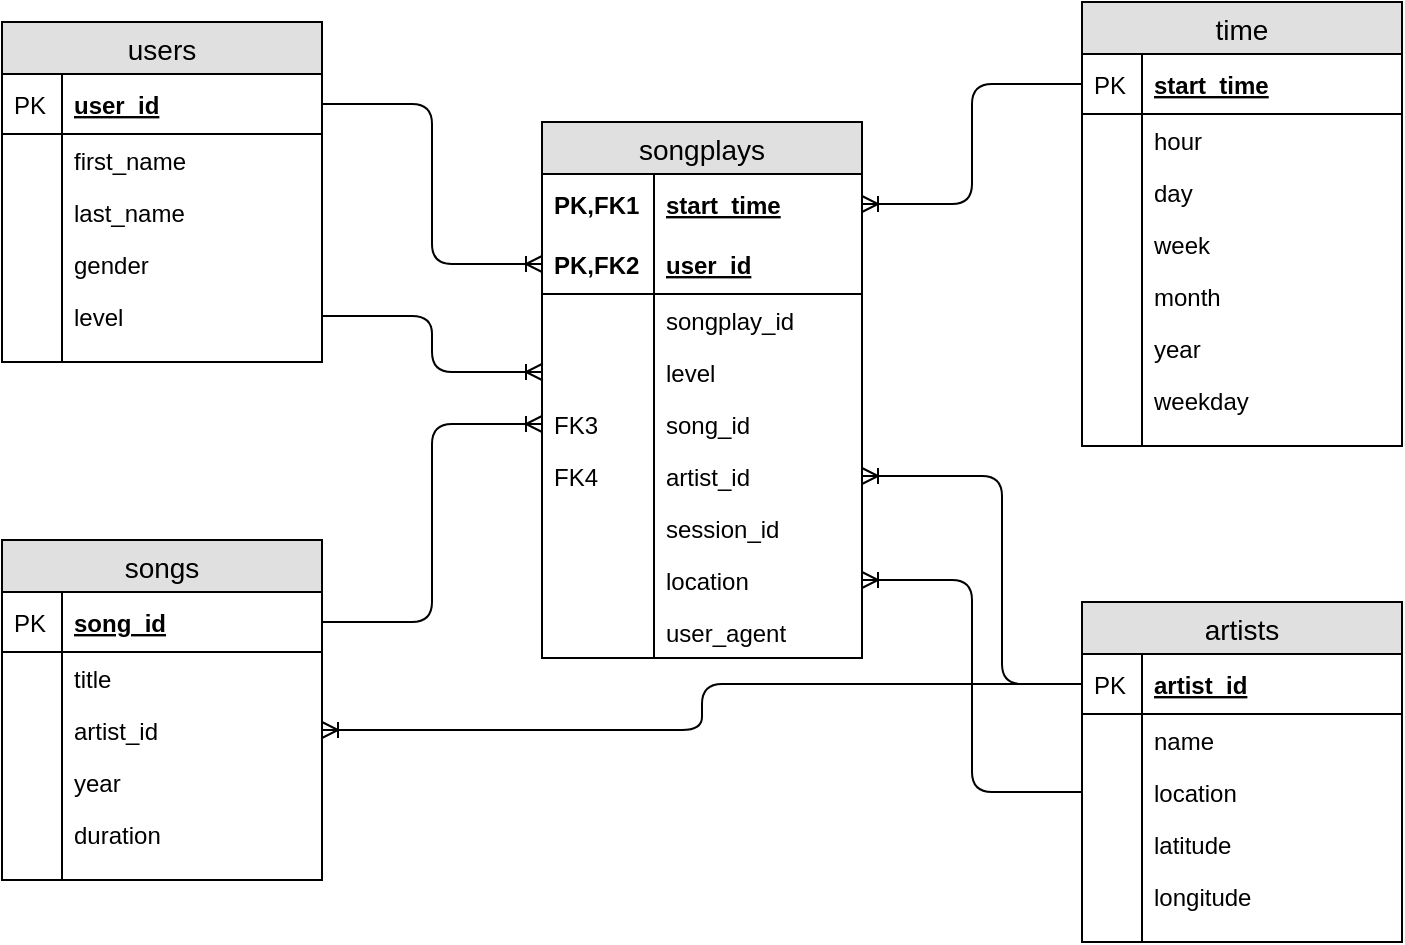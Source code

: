 <mxfile version="12.2.2" type="device" pages="1"><diagram id="DF0KipfVGQcGZFIaSohk" name="Seite-1"><mxGraphModel dx="1092" dy="747" grid="1" gridSize="10" guides="1" tooltips="1" connect="1" arrows="1" fold="1" page="1" pageScale="1" pageWidth="827" pageHeight="1169" math="0" shadow="0"><root><mxCell id="0"/><mxCell id="1" parent="0"/><mxCell id="Uy_RhADuYjhz14zbaXmk-1" value="songplays" style="swimlane;fontStyle=0;childLayout=stackLayout;horizontal=1;startSize=26;fillColor=#e0e0e0;horizontalStack=0;resizeParent=1;resizeParentMax=0;resizeLast=0;collapsible=1;marginBottom=0;swimlaneFillColor=#ffffff;align=center;fontSize=14;" parent="1" vertex="1"><mxGeometry x="340" y="290" width="160" height="268" as="geometry"/></mxCell><mxCell id="Uy_RhADuYjhz14zbaXmk-4" value="start_time" style="shape=partialRectangle;top=0;left=0;right=0;bottom=1;align=left;verticalAlign=middle;fillColor=none;spacingLeft=60;spacingRight=4;overflow=hidden;rotatable=0;points=[[0,0.5],[1,0.5]];portConstraint=eastwest;dropTarget=0;fontStyle=5;fontSize=12;strokeColor=none;" parent="Uy_RhADuYjhz14zbaXmk-1" vertex="1"><mxGeometry y="26" width="160" height="30" as="geometry"/></mxCell><mxCell id="Uy_RhADuYjhz14zbaXmk-5" value="PK,FK1" style="shape=partialRectangle;fontStyle=1;top=0;left=0;bottom=0;fillColor=none;align=left;verticalAlign=middle;spacingLeft=4;spacingRight=4;overflow=hidden;rotatable=0;points=[];portConstraint=eastwest;part=1;fontSize=12;" parent="Uy_RhADuYjhz14zbaXmk-4" vertex="1" connectable="0"><mxGeometry width="56" height="30" as="geometry"/></mxCell><mxCell id="Omve-B3wfUNVsSlNrdhC-1" value="user_id" style="shape=partialRectangle;top=0;left=0;right=0;bottom=1;align=left;verticalAlign=middle;fillColor=none;spacingLeft=60;spacingRight=4;overflow=hidden;rotatable=0;points=[[0,0.5],[1,0.5]];portConstraint=eastwest;dropTarget=0;fontStyle=5;fontSize=12;strokeColor=#000000;" parent="Uy_RhADuYjhz14zbaXmk-1" vertex="1"><mxGeometry y="56" width="160" height="30" as="geometry"/></mxCell><mxCell id="Omve-B3wfUNVsSlNrdhC-2" value="PK,FK2" style="shape=partialRectangle;fontStyle=1;top=0;left=0;bottom=0;fillColor=none;align=left;verticalAlign=middle;spacingLeft=4;spacingRight=4;overflow=hidden;rotatable=0;points=[];portConstraint=eastwest;part=1;fontSize=12;" parent="Omve-B3wfUNVsSlNrdhC-1" vertex="1" connectable="0"><mxGeometry width="56" height="30" as="geometry"/></mxCell><mxCell id="Uy_RhADuYjhz14zbaXmk-6" value="songplay_id" style="shape=partialRectangle;top=0;left=0;right=0;bottom=0;align=left;verticalAlign=top;fillColor=none;spacingLeft=60;spacingRight=4;overflow=hidden;rotatable=0;points=[[0,0.5],[1,0.5]];portConstraint=eastwest;dropTarget=0;fontSize=12;" parent="Uy_RhADuYjhz14zbaXmk-1" vertex="1"><mxGeometry y="86" width="160" height="26" as="geometry"/></mxCell><mxCell id="Uy_RhADuYjhz14zbaXmk-7" value="" style="shape=partialRectangle;top=0;left=0;bottom=0;fillColor=none;align=left;verticalAlign=top;spacingLeft=4;spacingRight=4;overflow=hidden;rotatable=0;points=[];portConstraint=eastwest;part=1;fontSize=12;" parent="Uy_RhADuYjhz14zbaXmk-6" vertex="1" connectable="0"><mxGeometry width="56" height="26" as="geometry"/></mxCell><mxCell id="Uy_RhADuYjhz14zbaXmk-12" value="level" style="shape=partialRectangle;top=0;left=0;right=0;bottom=0;align=left;verticalAlign=top;fillColor=none;spacingLeft=60;spacingRight=4;overflow=hidden;rotatable=0;points=[[0,0.5],[1,0.5]];portConstraint=eastwest;dropTarget=0;fontSize=12;" parent="Uy_RhADuYjhz14zbaXmk-1" vertex="1"><mxGeometry y="112" width="160" height="26" as="geometry"/></mxCell><mxCell id="Uy_RhADuYjhz14zbaXmk-13" value="" style="shape=partialRectangle;top=0;left=0;bottom=0;fillColor=none;align=left;verticalAlign=top;spacingLeft=4;spacingRight=4;overflow=hidden;rotatable=0;points=[];portConstraint=eastwest;part=1;fontSize=12;" parent="Uy_RhADuYjhz14zbaXmk-12" vertex="1" connectable="0"><mxGeometry width="56" height="26" as="geometry"/></mxCell><mxCell id="Uy_RhADuYjhz14zbaXmk-14" value="song_id" style="shape=partialRectangle;top=0;left=0;right=0;bottom=0;align=left;verticalAlign=top;fillColor=none;spacingLeft=60;spacingRight=4;overflow=hidden;rotatable=0;points=[[0,0.5],[1,0.5]];portConstraint=eastwest;dropTarget=0;fontSize=12;" parent="Uy_RhADuYjhz14zbaXmk-1" vertex="1"><mxGeometry y="138" width="160" height="26" as="geometry"/></mxCell><mxCell id="Uy_RhADuYjhz14zbaXmk-15" value="FK3" style="shape=partialRectangle;top=0;left=0;bottom=0;fillColor=none;align=left;verticalAlign=top;spacingLeft=4;spacingRight=4;overflow=hidden;rotatable=0;points=[];portConstraint=eastwest;part=1;fontSize=12;" parent="Uy_RhADuYjhz14zbaXmk-14" vertex="1" connectable="0"><mxGeometry width="56" height="26" as="geometry"/></mxCell><mxCell id="Uy_RhADuYjhz14zbaXmk-16" value="artist_id" style="shape=partialRectangle;top=0;left=0;right=0;bottom=0;align=left;verticalAlign=top;fillColor=none;spacingLeft=60;spacingRight=4;overflow=hidden;rotatable=0;points=[[0,0.5],[1,0.5]];portConstraint=eastwest;dropTarget=0;fontSize=12;" parent="Uy_RhADuYjhz14zbaXmk-1" vertex="1"><mxGeometry y="164" width="160" height="26" as="geometry"/></mxCell><mxCell id="Uy_RhADuYjhz14zbaXmk-17" value="FK4" style="shape=partialRectangle;top=0;left=0;bottom=0;fillColor=none;align=left;verticalAlign=top;spacingLeft=4;spacingRight=4;overflow=hidden;rotatable=0;points=[];portConstraint=eastwest;part=1;fontSize=12;" parent="Uy_RhADuYjhz14zbaXmk-16" vertex="1" connectable="0"><mxGeometry width="56" height="26" as="geometry"/></mxCell><mxCell id="Uy_RhADuYjhz14zbaXmk-18" value="session_id" style="shape=partialRectangle;top=0;left=0;right=0;bottom=0;align=left;verticalAlign=top;fillColor=none;spacingLeft=60;spacingRight=4;overflow=hidden;rotatable=0;points=[[0,0.5],[1,0.5]];portConstraint=eastwest;dropTarget=0;fontSize=12;" parent="Uy_RhADuYjhz14zbaXmk-1" vertex="1"><mxGeometry y="190" width="160" height="26" as="geometry"/></mxCell><mxCell id="Uy_RhADuYjhz14zbaXmk-19" value="" style="shape=partialRectangle;top=0;left=0;bottom=0;fillColor=none;align=left;verticalAlign=top;spacingLeft=4;spacingRight=4;overflow=hidden;rotatable=0;points=[];portConstraint=eastwest;part=1;fontSize=12;" parent="Uy_RhADuYjhz14zbaXmk-18" vertex="1" connectable="0"><mxGeometry width="56" height="26" as="geometry"/></mxCell><mxCell id="Uy_RhADuYjhz14zbaXmk-20" value="location" style="shape=partialRectangle;top=0;left=0;right=0;bottom=0;align=left;verticalAlign=top;fillColor=none;spacingLeft=60;spacingRight=4;overflow=hidden;rotatable=0;points=[[0,0.5],[1,0.5]];portConstraint=eastwest;dropTarget=0;fontSize=12;" parent="Uy_RhADuYjhz14zbaXmk-1" vertex="1"><mxGeometry y="216" width="160" height="26" as="geometry"/></mxCell><mxCell id="Uy_RhADuYjhz14zbaXmk-21" value="" style="shape=partialRectangle;top=0;left=0;bottom=0;fillColor=none;align=left;verticalAlign=top;spacingLeft=4;spacingRight=4;overflow=hidden;rotatable=0;points=[];portConstraint=eastwest;part=1;fontSize=12;" parent="Uy_RhADuYjhz14zbaXmk-20" vertex="1" connectable="0"><mxGeometry width="56" height="26" as="geometry"/></mxCell><mxCell id="Uy_RhADuYjhz14zbaXmk-22" value="user_agent" style="shape=partialRectangle;top=0;left=0;right=0;bottom=0;align=left;verticalAlign=top;fillColor=none;spacingLeft=60;spacingRight=4;overflow=hidden;rotatable=0;points=[[0,0.5],[1,0.5]];portConstraint=eastwest;dropTarget=0;fontSize=12;" parent="Uy_RhADuYjhz14zbaXmk-1" vertex="1"><mxGeometry y="242" width="160" height="26" as="geometry"/></mxCell><mxCell id="Uy_RhADuYjhz14zbaXmk-23" value="" style="shape=partialRectangle;top=0;left=0;bottom=0;fillColor=none;align=left;verticalAlign=top;spacingLeft=4;spacingRight=4;overflow=hidden;rotatable=0;points=[];portConstraint=eastwest;part=1;fontSize=12;" parent="Uy_RhADuYjhz14zbaXmk-22" vertex="1" connectable="0"><mxGeometry width="56" height="26" as="geometry"/></mxCell><mxCell id="Uy_RhADuYjhz14zbaXmk-24" value="users" style="swimlane;fontStyle=0;childLayout=stackLayout;horizontal=1;startSize=26;fillColor=#e0e0e0;horizontalStack=0;resizeParent=1;resizeParentMax=0;resizeLast=0;collapsible=1;marginBottom=0;swimlaneFillColor=#ffffff;align=center;fontSize=14;" parent="1" vertex="1"><mxGeometry x="70" y="240" width="160" height="170" as="geometry"/></mxCell><mxCell id="Uy_RhADuYjhz14zbaXmk-25" value="user_id" style="shape=partialRectangle;top=0;left=0;right=0;bottom=1;align=left;verticalAlign=middle;fillColor=none;spacingLeft=34;spacingRight=4;overflow=hidden;rotatable=0;points=[[0,0.5],[1,0.5]];portConstraint=eastwest;dropTarget=0;fontStyle=5;fontSize=12;" parent="Uy_RhADuYjhz14zbaXmk-24" vertex="1"><mxGeometry y="26" width="160" height="30" as="geometry"/></mxCell><mxCell id="Uy_RhADuYjhz14zbaXmk-26" value="PK" style="shape=partialRectangle;top=0;left=0;bottom=0;fillColor=none;align=left;verticalAlign=middle;spacingLeft=4;spacingRight=4;overflow=hidden;rotatable=0;points=[];portConstraint=eastwest;part=1;fontSize=12;" parent="Uy_RhADuYjhz14zbaXmk-25" vertex="1" connectable="0"><mxGeometry width="30" height="30" as="geometry"/></mxCell><mxCell id="Uy_RhADuYjhz14zbaXmk-27" value="first_name" style="shape=partialRectangle;top=0;left=0;right=0;bottom=0;align=left;verticalAlign=top;fillColor=none;spacingLeft=34;spacingRight=4;overflow=hidden;rotatable=0;points=[[0,0.5],[1,0.5]];portConstraint=eastwest;dropTarget=0;fontSize=12;" parent="Uy_RhADuYjhz14zbaXmk-24" vertex="1"><mxGeometry y="56" width="160" height="26" as="geometry"/></mxCell><mxCell id="Uy_RhADuYjhz14zbaXmk-28" value="" style="shape=partialRectangle;top=0;left=0;bottom=0;fillColor=none;align=left;verticalAlign=top;spacingLeft=4;spacingRight=4;overflow=hidden;rotatable=0;points=[];portConstraint=eastwest;part=1;fontSize=12;" parent="Uy_RhADuYjhz14zbaXmk-27" vertex="1" connectable="0"><mxGeometry width="30" height="26" as="geometry"/></mxCell><mxCell id="Uy_RhADuYjhz14zbaXmk-29" value="last_name" style="shape=partialRectangle;top=0;left=0;right=0;bottom=0;align=left;verticalAlign=top;fillColor=none;spacingLeft=34;spacingRight=4;overflow=hidden;rotatable=0;points=[[0,0.5],[1,0.5]];portConstraint=eastwest;dropTarget=0;fontSize=12;" parent="Uy_RhADuYjhz14zbaXmk-24" vertex="1"><mxGeometry y="82" width="160" height="26" as="geometry"/></mxCell><mxCell id="Uy_RhADuYjhz14zbaXmk-30" value="" style="shape=partialRectangle;top=0;left=0;bottom=0;fillColor=none;align=left;verticalAlign=top;spacingLeft=4;spacingRight=4;overflow=hidden;rotatable=0;points=[];portConstraint=eastwest;part=1;fontSize=12;" parent="Uy_RhADuYjhz14zbaXmk-29" vertex="1" connectable="0"><mxGeometry width="30" height="26" as="geometry"/></mxCell><mxCell id="Uy_RhADuYjhz14zbaXmk-31" value="gender" style="shape=partialRectangle;top=0;left=0;right=0;bottom=0;align=left;verticalAlign=top;fillColor=none;spacingLeft=34;spacingRight=4;overflow=hidden;rotatable=0;points=[[0,0.5],[1,0.5]];portConstraint=eastwest;dropTarget=0;fontSize=12;" parent="Uy_RhADuYjhz14zbaXmk-24" vertex="1"><mxGeometry y="108" width="160" height="26" as="geometry"/></mxCell><mxCell id="Uy_RhADuYjhz14zbaXmk-32" value="" style="shape=partialRectangle;top=0;left=0;bottom=0;fillColor=none;align=left;verticalAlign=top;spacingLeft=4;spacingRight=4;overflow=hidden;rotatable=0;points=[];portConstraint=eastwest;part=1;fontSize=12;" parent="Uy_RhADuYjhz14zbaXmk-31" vertex="1" connectable="0"><mxGeometry width="30" height="26" as="geometry"/></mxCell><mxCell id="Uy_RhADuYjhz14zbaXmk-35" value="level" style="shape=partialRectangle;top=0;left=0;right=0;bottom=0;align=left;verticalAlign=top;fillColor=none;spacingLeft=34;spacingRight=4;overflow=hidden;rotatable=0;points=[[0,0.5],[1,0.5]];portConstraint=eastwest;dropTarget=0;fontSize=12;" parent="Uy_RhADuYjhz14zbaXmk-24" vertex="1"><mxGeometry y="134" width="160" height="26" as="geometry"/></mxCell><mxCell id="Uy_RhADuYjhz14zbaXmk-36" value="" style="shape=partialRectangle;top=0;left=0;bottom=0;fillColor=none;align=left;verticalAlign=top;spacingLeft=4;spacingRight=4;overflow=hidden;rotatable=0;points=[];portConstraint=eastwest;part=1;fontSize=12;" parent="Uy_RhADuYjhz14zbaXmk-35" vertex="1" connectable="0"><mxGeometry width="30" height="26" as="geometry"/></mxCell><mxCell id="Uy_RhADuYjhz14zbaXmk-33" value="" style="shape=partialRectangle;top=0;left=0;right=0;bottom=0;align=left;verticalAlign=top;fillColor=none;spacingLeft=34;spacingRight=4;overflow=hidden;rotatable=0;points=[[0,0.5],[1,0.5]];portConstraint=eastwest;dropTarget=0;fontSize=12;" parent="Uy_RhADuYjhz14zbaXmk-24" vertex="1"><mxGeometry y="160" width="160" height="10" as="geometry"/></mxCell><mxCell id="Uy_RhADuYjhz14zbaXmk-34" value="" style="shape=partialRectangle;top=0;left=0;bottom=0;fillColor=none;align=left;verticalAlign=top;spacingLeft=4;spacingRight=4;overflow=hidden;rotatable=0;points=[];portConstraint=eastwest;part=1;fontSize=12;" parent="Uy_RhADuYjhz14zbaXmk-33" vertex="1" connectable="0"><mxGeometry width="30" height="10" as="geometry"/></mxCell><mxCell id="Uy_RhADuYjhz14zbaXmk-37" value="songs" style="swimlane;fontStyle=0;childLayout=stackLayout;horizontal=1;startSize=26;fillColor=#e0e0e0;horizontalStack=0;resizeParent=1;resizeParentMax=0;resizeLast=0;collapsible=1;marginBottom=0;swimlaneFillColor=#ffffff;align=center;fontSize=14;" parent="1" vertex="1"><mxGeometry x="70" y="499" width="160" height="170" as="geometry"/></mxCell><mxCell id="Uy_RhADuYjhz14zbaXmk-38" value="song_id" style="shape=partialRectangle;top=0;left=0;right=0;bottom=1;align=left;verticalAlign=middle;fillColor=none;spacingLeft=34;spacingRight=4;overflow=hidden;rotatable=0;points=[[0,0.5],[1,0.5]];portConstraint=eastwest;dropTarget=0;fontStyle=5;fontSize=12;" parent="Uy_RhADuYjhz14zbaXmk-37" vertex="1"><mxGeometry y="26" width="160" height="30" as="geometry"/></mxCell><mxCell id="Uy_RhADuYjhz14zbaXmk-39" value="PK" style="shape=partialRectangle;top=0;left=0;bottom=0;fillColor=none;align=left;verticalAlign=middle;spacingLeft=4;spacingRight=4;overflow=hidden;rotatable=0;points=[];portConstraint=eastwest;part=1;fontSize=12;" parent="Uy_RhADuYjhz14zbaXmk-38" vertex="1" connectable="0"><mxGeometry width="30" height="30" as="geometry"/></mxCell><mxCell id="Uy_RhADuYjhz14zbaXmk-40" value="title" style="shape=partialRectangle;top=0;left=0;right=0;bottom=0;align=left;verticalAlign=top;fillColor=none;spacingLeft=34;spacingRight=4;overflow=hidden;rotatable=0;points=[[0,0.5],[1,0.5]];portConstraint=eastwest;dropTarget=0;fontSize=12;" parent="Uy_RhADuYjhz14zbaXmk-37" vertex="1"><mxGeometry y="56" width="160" height="26" as="geometry"/></mxCell><mxCell id="Uy_RhADuYjhz14zbaXmk-41" value="" style="shape=partialRectangle;top=0;left=0;bottom=0;fillColor=none;align=left;verticalAlign=top;spacingLeft=4;spacingRight=4;overflow=hidden;rotatable=0;points=[];portConstraint=eastwest;part=1;fontSize=12;" parent="Uy_RhADuYjhz14zbaXmk-40" vertex="1" connectable="0"><mxGeometry width="30" height="26" as="geometry"/></mxCell><mxCell id="Uy_RhADuYjhz14zbaXmk-42" value="artist_id" style="shape=partialRectangle;top=0;left=0;right=0;bottom=0;align=left;verticalAlign=top;fillColor=none;spacingLeft=34;spacingRight=4;overflow=hidden;rotatable=0;points=[[0,0.5],[1,0.5]];portConstraint=eastwest;dropTarget=0;fontSize=12;" parent="Uy_RhADuYjhz14zbaXmk-37" vertex="1"><mxGeometry y="82" width="160" height="26" as="geometry"/></mxCell><mxCell id="Uy_RhADuYjhz14zbaXmk-43" value="" style="shape=partialRectangle;top=0;left=0;bottom=0;fillColor=none;align=left;verticalAlign=top;spacingLeft=4;spacingRight=4;overflow=hidden;rotatable=0;points=[];portConstraint=eastwest;part=1;fontSize=12;" parent="Uy_RhADuYjhz14zbaXmk-42" vertex="1" connectable="0"><mxGeometry width="30" height="26" as="geometry"/></mxCell><mxCell id="Uy_RhADuYjhz14zbaXmk-44" value="year" style="shape=partialRectangle;top=0;left=0;right=0;bottom=0;align=left;verticalAlign=top;fillColor=none;spacingLeft=34;spacingRight=4;overflow=hidden;rotatable=0;points=[[0,0.5],[1,0.5]];portConstraint=eastwest;dropTarget=0;fontSize=12;" parent="Uy_RhADuYjhz14zbaXmk-37" vertex="1"><mxGeometry y="108" width="160" height="26" as="geometry"/></mxCell><mxCell id="Uy_RhADuYjhz14zbaXmk-45" value="" style="shape=partialRectangle;top=0;left=0;bottom=0;fillColor=none;align=left;verticalAlign=top;spacingLeft=4;spacingRight=4;overflow=hidden;rotatable=0;points=[];portConstraint=eastwest;part=1;fontSize=12;" parent="Uy_RhADuYjhz14zbaXmk-44" vertex="1" connectable="0"><mxGeometry width="30" height="26" as="geometry"/></mxCell><mxCell id="Uy_RhADuYjhz14zbaXmk-48" value="duration" style="shape=partialRectangle;top=0;left=0;right=0;bottom=0;align=left;verticalAlign=top;fillColor=none;spacingLeft=34;spacingRight=4;overflow=hidden;rotatable=0;points=[[0,0.5],[1,0.5]];portConstraint=eastwest;dropTarget=0;fontSize=12;" parent="Uy_RhADuYjhz14zbaXmk-37" vertex="1"><mxGeometry y="134" width="160" height="26" as="geometry"/></mxCell><mxCell id="Uy_RhADuYjhz14zbaXmk-49" value="" style="shape=partialRectangle;top=0;left=0;bottom=0;fillColor=none;align=left;verticalAlign=top;spacingLeft=4;spacingRight=4;overflow=hidden;rotatable=0;points=[];portConstraint=eastwest;part=1;fontSize=12;" parent="Uy_RhADuYjhz14zbaXmk-48" vertex="1" connectable="0"><mxGeometry width="30" height="26" as="geometry"/></mxCell><mxCell id="Uy_RhADuYjhz14zbaXmk-46" value="" style="shape=partialRectangle;top=0;left=0;right=0;bottom=0;align=left;verticalAlign=top;fillColor=none;spacingLeft=34;spacingRight=4;overflow=hidden;rotatable=0;points=[[0,0.5],[1,0.5]];portConstraint=eastwest;dropTarget=0;fontSize=12;" parent="Uy_RhADuYjhz14zbaXmk-37" vertex="1"><mxGeometry y="160" width="160" height="10" as="geometry"/></mxCell><mxCell id="Uy_RhADuYjhz14zbaXmk-47" value="" style="shape=partialRectangle;top=0;left=0;bottom=0;fillColor=none;align=left;verticalAlign=top;spacingLeft=4;spacingRight=4;overflow=hidden;rotatable=0;points=[];portConstraint=eastwest;part=1;fontSize=12;" parent="Uy_RhADuYjhz14zbaXmk-46" vertex="1" connectable="0"><mxGeometry width="30" height="10" as="geometry"/></mxCell><mxCell id="Uy_RhADuYjhz14zbaXmk-50" value="artists" style="swimlane;fontStyle=0;childLayout=stackLayout;horizontal=1;startSize=26;fillColor=#e0e0e0;horizontalStack=0;resizeParent=1;resizeParentMax=0;resizeLast=0;collapsible=1;marginBottom=0;swimlaneFillColor=#ffffff;align=center;fontSize=14;" parent="1" vertex="1"><mxGeometry x="610" y="530" width="160" height="170" as="geometry"/></mxCell><mxCell id="Uy_RhADuYjhz14zbaXmk-51" value="artist_id" style="shape=partialRectangle;top=0;left=0;right=0;bottom=1;align=left;verticalAlign=middle;fillColor=none;spacingLeft=34;spacingRight=4;overflow=hidden;rotatable=0;points=[[0,0.5],[1,0.5]];portConstraint=eastwest;dropTarget=0;fontStyle=5;fontSize=12;" parent="Uy_RhADuYjhz14zbaXmk-50" vertex="1"><mxGeometry y="26" width="160" height="30" as="geometry"/></mxCell><mxCell id="Uy_RhADuYjhz14zbaXmk-52" value="PK" style="shape=partialRectangle;top=0;left=0;bottom=0;fillColor=none;align=left;verticalAlign=middle;spacingLeft=4;spacingRight=4;overflow=hidden;rotatable=0;points=[];portConstraint=eastwest;part=1;fontSize=12;" parent="Uy_RhADuYjhz14zbaXmk-51" vertex="1" connectable="0"><mxGeometry width="30" height="30" as="geometry"/></mxCell><mxCell id="Uy_RhADuYjhz14zbaXmk-53" value="name" style="shape=partialRectangle;top=0;left=0;right=0;bottom=0;align=left;verticalAlign=top;fillColor=none;spacingLeft=34;spacingRight=4;overflow=hidden;rotatable=0;points=[[0,0.5],[1,0.5]];portConstraint=eastwest;dropTarget=0;fontSize=12;" parent="Uy_RhADuYjhz14zbaXmk-50" vertex="1"><mxGeometry y="56" width="160" height="26" as="geometry"/></mxCell><mxCell id="Uy_RhADuYjhz14zbaXmk-54" value="" style="shape=partialRectangle;top=0;left=0;bottom=0;fillColor=none;align=left;verticalAlign=top;spacingLeft=4;spacingRight=4;overflow=hidden;rotatable=0;points=[];portConstraint=eastwest;part=1;fontSize=12;" parent="Uy_RhADuYjhz14zbaXmk-53" vertex="1" connectable="0"><mxGeometry width="30" height="26" as="geometry"/></mxCell><mxCell id="Uy_RhADuYjhz14zbaXmk-55" value="location" style="shape=partialRectangle;top=0;left=0;right=0;bottom=0;align=left;verticalAlign=top;fillColor=none;spacingLeft=34;spacingRight=4;overflow=hidden;rotatable=0;points=[[0,0.5],[1,0.5]];portConstraint=eastwest;dropTarget=0;fontSize=12;" parent="Uy_RhADuYjhz14zbaXmk-50" vertex="1"><mxGeometry y="82" width="160" height="26" as="geometry"/></mxCell><mxCell id="Uy_RhADuYjhz14zbaXmk-56" value="" style="shape=partialRectangle;top=0;left=0;bottom=0;fillColor=none;align=left;verticalAlign=top;spacingLeft=4;spacingRight=4;overflow=hidden;rotatable=0;points=[];portConstraint=eastwest;part=1;fontSize=12;" parent="Uy_RhADuYjhz14zbaXmk-55" vertex="1" connectable="0"><mxGeometry width="30" height="26" as="geometry"/></mxCell><mxCell id="Uy_RhADuYjhz14zbaXmk-57" value="latitude" style="shape=partialRectangle;top=0;left=0;right=0;bottom=0;align=left;verticalAlign=top;fillColor=none;spacingLeft=34;spacingRight=4;overflow=hidden;rotatable=0;points=[[0,0.5],[1,0.5]];portConstraint=eastwest;dropTarget=0;fontSize=12;" parent="Uy_RhADuYjhz14zbaXmk-50" vertex="1"><mxGeometry y="108" width="160" height="26" as="geometry"/></mxCell><mxCell id="Uy_RhADuYjhz14zbaXmk-58" value="" style="shape=partialRectangle;top=0;left=0;bottom=0;fillColor=none;align=left;verticalAlign=top;spacingLeft=4;spacingRight=4;overflow=hidden;rotatable=0;points=[];portConstraint=eastwest;part=1;fontSize=12;" parent="Uy_RhADuYjhz14zbaXmk-57" vertex="1" connectable="0"><mxGeometry width="30" height="26" as="geometry"/></mxCell><mxCell id="Uy_RhADuYjhz14zbaXmk-62" value="longitude" style="shape=partialRectangle;top=0;left=0;right=0;bottom=0;align=left;verticalAlign=top;fillColor=none;spacingLeft=34;spacingRight=4;overflow=hidden;rotatable=0;points=[[0,0.5],[1,0.5]];portConstraint=eastwest;dropTarget=0;fontSize=12;" parent="Uy_RhADuYjhz14zbaXmk-50" vertex="1"><mxGeometry y="134" width="160" height="26" as="geometry"/></mxCell><mxCell id="Uy_RhADuYjhz14zbaXmk-63" value="" style="shape=partialRectangle;top=0;left=0;bottom=0;fillColor=none;align=left;verticalAlign=top;spacingLeft=4;spacingRight=4;overflow=hidden;rotatable=0;points=[];portConstraint=eastwest;part=1;fontSize=12;" parent="Uy_RhADuYjhz14zbaXmk-62" vertex="1" connectable="0"><mxGeometry width="30" height="26" as="geometry"/></mxCell><mxCell id="Uy_RhADuYjhz14zbaXmk-59" value="" style="shape=partialRectangle;top=0;left=0;right=0;bottom=0;align=left;verticalAlign=top;fillColor=none;spacingLeft=34;spacingRight=4;overflow=hidden;rotatable=0;points=[[0,0.5],[1,0.5]];portConstraint=eastwest;dropTarget=0;fontSize=12;" parent="Uy_RhADuYjhz14zbaXmk-50" vertex="1"><mxGeometry y="160" width="160" height="10" as="geometry"/></mxCell><mxCell id="Uy_RhADuYjhz14zbaXmk-60" value="" style="shape=partialRectangle;top=0;left=0;bottom=0;fillColor=none;align=left;verticalAlign=top;spacingLeft=4;spacingRight=4;overflow=hidden;rotatable=0;points=[];portConstraint=eastwest;part=1;fontSize=12;" parent="Uy_RhADuYjhz14zbaXmk-59" vertex="1" connectable="0"><mxGeometry width="30" height="10" as="geometry"/></mxCell><mxCell id="Uy_RhADuYjhz14zbaXmk-64" value="time" style="swimlane;fontStyle=0;childLayout=stackLayout;horizontal=1;startSize=26;fillColor=#e0e0e0;horizontalStack=0;resizeParent=1;resizeParentMax=0;resizeLast=0;collapsible=1;marginBottom=0;swimlaneFillColor=#ffffff;align=center;fontSize=14;" parent="1" vertex="1"><mxGeometry x="610" y="230" width="160" height="222" as="geometry"><mxRectangle x="610" y="538" width="60" height="26" as="alternateBounds"/></mxGeometry></mxCell><mxCell id="Uy_RhADuYjhz14zbaXmk-65" value="start_time" style="shape=partialRectangle;top=0;left=0;right=0;bottom=1;align=left;verticalAlign=middle;fillColor=none;spacingLeft=34;spacingRight=4;overflow=hidden;rotatable=0;points=[[0,0.5],[1,0.5]];portConstraint=eastwest;dropTarget=0;fontStyle=5;fontSize=12;" parent="Uy_RhADuYjhz14zbaXmk-64" vertex="1"><mxGeometry y="26" width="160" height="30" as="geometry"/></mxCell><mxCell id="Uy_RhADuYjhz14zbaXmk-66" value="PK" style="shape=partialRectangle;top=0;left=0;bottom=0;fillColor=none;align=left;verticalAlign=middle;spacingLeft=4;spacingRight=4;overflow=hidden;rotatable=0;points=[];portConstraint=eastwest;part=1;fontSize=12;" parent="Uy_RhADuYjhz14zbaXmk-65" vertex="1" connectable="0"><mxGeometry width="30" height="30" as="geometry"/></mxCell><mxCell id="Uy_RhADuYjhz14zbaXmk-67" value="hour" style="shape=partialRectangle;top=0;left=0;right=0;bottom=0;align=left;verticalAlign=top;fillColor=none;spacingLeft=34;spacingRight=4;overflow=hidden;rotatable=0;points=[[0,0.5],[1,0.5]];portConstraint=eastwest;dropTarget=0;fontSize=12;" parent="Uy_RhADuYjhz14zbaXmk-64" vertex="1"><mxGeometry y="56" width="160" height="26" as="geometry"/></mxCell><mxCell id="Uy_RhADuYjhz14zbaXmk-68" value="" style="shape=partialRectangle;top=0;left=0;bottom=0;fillColor=none;align=left;verticalAlign=top;spacingLeft=4;spacingRight=4;overflow=hidden;rotatable=0;points=[];portConstraint=eastwest;part=1;fontSize=12;" parent="Uy_RhADuYjhz14zbaXmk-67" vertex="1" connectable="0"><mxGeometry width="30" height="26" as="geometry"/></mxCell><mxCell id="Uy_RhADuYjhz14zbaXmk-69" value="day" style="shape=partialRectangle;top=0;left=0;right=0;bottom=0;align=left;verticalAlign=top;fillColor=none;spacingLeft=34;spacingRight=4;overflow=hidden;rotatable=0;points=[[0,0.5],[1,0.5]];portConstraint=eastwest;dropTarget=0;fontSize=12;" parent="Uy_RhADuYjhz14zbaXmk-64" vertex="1"><mxGeometry y="82" width="160" height="26" as="geometry"/></mxCell><mxCell id="Uy_RhADuYjhz14zbaXmk-70" value="" style="shape=partialRectangle;top=0;left=0;bottom=0;fillColor=none;align=left;verticalAlign=top;spacingLeft=4;spacingRight=4;overflow=hidden;rotatable=0;points=[];portConstraint=eastwest;part=1;fontSize=12;" parent="Uy_RhADuYjhz14zbaXmk-69" vertex="1" connectable="0"><mxGeometry width="30" height="26" as="geometry"/></mxCell><mxCell id="Uy_RhADuYjhz14zbaXmk-71" value="week" style="shape=partialRectangle;top=0;left=0;right=0;bottom=0;align=left;verticalAlign=top;fillColor=none;spacingLeft=34;spacingRight=4;overflow=hidden;rotatable=0;points=[[0,0.5],[1,0.5]];portConstraint=eastwest;dropTarget=0;fontSize=12;" parent="Uy_RhADuYjhz14zbaXmk-64" vertex="1"><mxGeometry y="108" width="160" height="26" as="geometry"/></mxCell><mxCell id="Uy_RhADuYjhz14zbaXmk-72" value="" style="shape=partialRectangle;top=0;left=0;bottom=0;fillColor=none;align=left;verticalAlign=top;spacingLeft=4;spacingRight=4;overflow=hidden;rotatable=0;points=[];portConstraint=eastwest;part=1;fontSize=12;" parent="Uy_RhADuYjhz14zbaXmk-71" vertex="1" connectable="0"><mxGeometry width="30" height="26" as="geometry"/></mxCell><mxCell id="Uy_RhADuYjhz14zbaXmk-75" value="month" style="shape=partialRectangle;top=0;left=0;right=0;bottom=0;align=left;verticalAlign=top;fillColor=none;spacingLeft=34;spacingRight=4;overflow=hidden;rotatable=0;points=[[0,0.5],[1,0.5]];portConstraint=eastwest;dropTarget=0;fontSize=12;" parent="Uy_RhADuYjhz14zbaXmk-64" vertex="1"><mxGeometry y="134" width="160" height="26" as="geometry"/></mxCell><mxCell id="Uy_RhADuYjhz14zbaXmk-76" value="" style="shape=partialRectangle;top=0;left=0;bottom=0;fillColor=none;align=left;verticalAlign=top;spacingLeft=4;spacingRight=4;overflow=hidden;rotatable=0;points=[];portConstraint=eastwest;part=1;fontSize=12;" parent="Uy_RhADuYjhz14zbaXmk-75" vertex="1" connectable="0"><mxGeometry width="30" height="26" as="geometry"/></mxCell><mxCell id="Uy_RhADuYjhz14zbaXmk-77" value="year" style="shape=partialRectangle;top=0;left=0;right=0;bottom=0;align=left;verticalAlign=top;fillColor=none;spacingLeft=34;spacingRight=4;overflow=hidden;rotatable=0;points=[[0,0.5],[1,0.5]];portConstraint=eastwest;dropTarget=0;fontSize=12;" parent="Uy_RhADuYjhz14zbaXmk-64" vertex="1"><mxGeometry y="160" width="160" height="26" as="geometry"/></mxCell><mxCell id="Uy_RhADuYjhz14zbaXmk-78" value="" style="shape=partialRectangle;top=0;left=0;bottom=0;fillColor=none;align=left;verticalAlign=top;spacingLeft=4;spacingRight=4;overflow=hidden;rotatable=0;points=[];portConstraint=eastwest;part=1;fontSize=12;" parent="Uy_RhADuYjhz14zbaXmk-77" vertex="1" connectable="0"><mxGeometry width="30" height="26" as="geometry"/></mxCell><mxCell id="Uy_RhADuYjhz14zbaXmk-79" value="weekday" style="shape=partialRectangle;top=0;left=0;right=0;bottom=0;align=left;verticalAlign=top;fillColor=none;spacingLeft=34;spacingRight=4;overflow=hidden;rotatable=0;points=[[0,0.5],[1,0.5]];portConstraint=eastwest;dropTarget=0;fontSize=12;" parent="Uy_RhADuYjhz14zbaXmk-64" vertex="1"><mxGeometry y="186" width="160" height="26" as="geometry"/></mxCell><mxCell id="Uy_RhADuYjhz14zbaXmk-80" value="" style="shape=partialRectangle;top=0;left=0;bottom=0;fillColor=none;align=left;verticalAlign=top;spacingLeft=4;spacingRight=4;overflow=hidden;rotatable=0;points=[];portConstraint=eastwest;part=1;fontSize=12;" parent="Uy_RhADuYjhz14zbaXmk-79" vertex="1" connectable="0"><mxGeometry width="30" height="26" as="geometry"/></mxCell><mxCell id="Uy_RhADuYjhz14zbaXmk-73" value="" style="shape=partialRectangle;top=0;left=0;right=0;bottom=0;align=left;verticalAlign=top;fillColor=none;spacingLeft=34;spacingRight=4;overflow=hidden;rotatable=0;points=[[0,0.5],[1,0.5]];portConstraint=eastwest;dropTarget=0;fontSize=12;" parent="Uy_RhADuYjhz14zbaXmk-64" vertex="1"><mxGeometry y="212" width="160" height="10" as="geometry"/></mxCell><mxCell id="Uy_RhADuYjhz14zbaXmk-74" value="" style="shape=partialRectangle;top=0;left=0;bottom=0;fillColor=none;align=left;verticalAlign=top;spacingLeft=4;spacingRight=4;overflow=hidden;rotatable=0;points=[];portConstraint=eastwest;part=1;fontSize=12;" parent="Uy_RhADuYjhz14zbaXmk-73" vertex="1" connectable="0"><mxGeometry width="30" height="10" as="geometry"/></mxCell><mxCell id="Uy_RhADuYjhz14zbaXmk-91" style="edgeStyle=orthogonalEdgeStyle;rounded=1;jumpStyle=arc;orthogonalLoop=1;jettySize=auto;html=1;entryX=0;entryY=0.5;entryDx=0;entryDy=0;endFill=0;endArrow=none;startFill=0;startArrow=ERoneToMany;exitX=1;exitY=0.5;exitDx=0;exitDy=0;" parent="1" source="Uy_RhADuYjhz14zbaXmk-16" target="Uy_RhADuYjhz14zbaXmk-51" edge="1"><mxGeometry relative="1" as="geometry"><mxPoint x="560" y="400" as="sourcePoint"/><Array as="points"><mxPoint x="570" y="467"/><mxPoint x="570" y="571"/></Array></mxGeometry></mxCell><mxCell id="Uy_RhADuYjhz14zbaXmk-92" style="edgeStyle=orthogonalEdgeStyle;rounded=1;jumpStyle=arc;orthogonalLoop=1;jettySize=auto;html=1;exitX=1;exitY=0.5;exitDx=0;exitDy=0;entryX=0;entryY=0.5;entryDx=0;entryDy=0;endFill=0;endArrow=none;startFill=0;startArrow=ERoneToMany;" parent="1" source="Uy_RhADuYjhz14zbaXmk-4" target="Uy_RhADuYjhz14zbaXmk-65" edge="1"><mxGeometry relative="1" as="geometry"><mxPoint x="520" y="210" as="targetPoint"/></mxGeometry></mxCell><mxCell id="Uy_RhADuYjhz14zbaXmk-93" style="edgeStyle=orthogonalEdgeStyle;rounded=1;jumpStyle=arc;orthogonalLoop=1;jettySize=auto;html=1;entryX=1;entryY=0.5;entryDx=0;entryDy=0;endFill=0;endArrow=none;startFill=0;startArrow=ERoneToMany;exitX=0;exitY=0.5;exitDx=0;exitDy=0;" parent="1" source="Uy_RhADuYjhz14zbaXmk-14" target="Uy_RhADuYjhz14zbaXmk-38" edge="1"><mxGeometry relative="1" as="geometry"><mxPoint x="320" y="440" as="sourcePoint"/></mxGeometry></mxCell><mxCell id="Uy_RhADuYjhz14zbaXmk-97" style="edgeStyle=orthogonalEdgeStyle;rounded=1;jumpStyle=arc;orthogonalLoop=1;jettySize=auto;html=1;exitX=1;exitY=0.5;exitDx=0;exitDy=0;entryX=0;entryY=0.5;entryDx=0;entryDy=0;startArrow=ERoneToMany;startFill=0;endArrow=none;endFill=0;" parent="1" source="Uy_RhADuYjhz14zbaXmk-20" target="Uy_RhADuYjhz14zbaXmk-55" edge="1"><mxGeometry relative="1" as="geometry"/></mxCell><mxCell id="Uy_RhADuYjhz14zbaXmk-98" style="edgeStyle=orthogonalEdgeStyle;rounded=1;jumpStyle=arc;orthogonalLoop=1;jettySize=auto;html=1;exitX=0;exitY=0.5;exitDx=0;exitDy=0;entryX=1;entryY=0.5;entryDx=0;entryDy=0;startArrow=ERoneToMany;startFill=0;endArrow=none;endFill=0;" parent="1" source="Uy_RhADuYjhz14zbaXmk-12" target="Uy_RhADuYjhz14zbaXmk-35" edge="1"><mxGeometry relative="1" as="geometry"/></mxCell><mxCell id="Uy_RhADuYjhz14zbaXmk-104" style="edgeStyle=orthogonalEdgeStyle;rounded=1;jumpStyle=arc;orthogonalLoop=1;jettySize=auto;html=1;exitX=0;exitY=0.5;exitDx=0;exitDy=0;entryX=1;entryY=0.5;entryDx=0;entryDy=0;startArrow=ERoneToMany;startFill=0;endArrow=none;endFill=0;" parent="1" source="Omve-B3wfUNVsSlNrdhC-1" target="Uy_RhADuYjhz14zbaXmk-25" edge="1"><mxGeometry relative="1" as="geometry"/></mxCell><mxCell id="jv7ogXJTBCTaKK5FM3jF-1" style="edgeStyle=orthogonalEdgeStyle;rounded=1;orthogonalLoop=1;jettySize=auto;html=1;exitX=0;exitY=0.5;exitDx=0;exitDy=0;entryX=1;entryY=0.5;entryDx=0;entryDy=0;endArrow=ERoneToMany;endFill=0;" edge="1" parent="1" source="Uy_RhADuYjhz14zbaXmk-51" target="Uy_RhADuYjhz14zbaXmk-42"><mxGeometry relative="1" as="geometry"/></mxCell></root></mxGraphModel></diagram></mxfile>